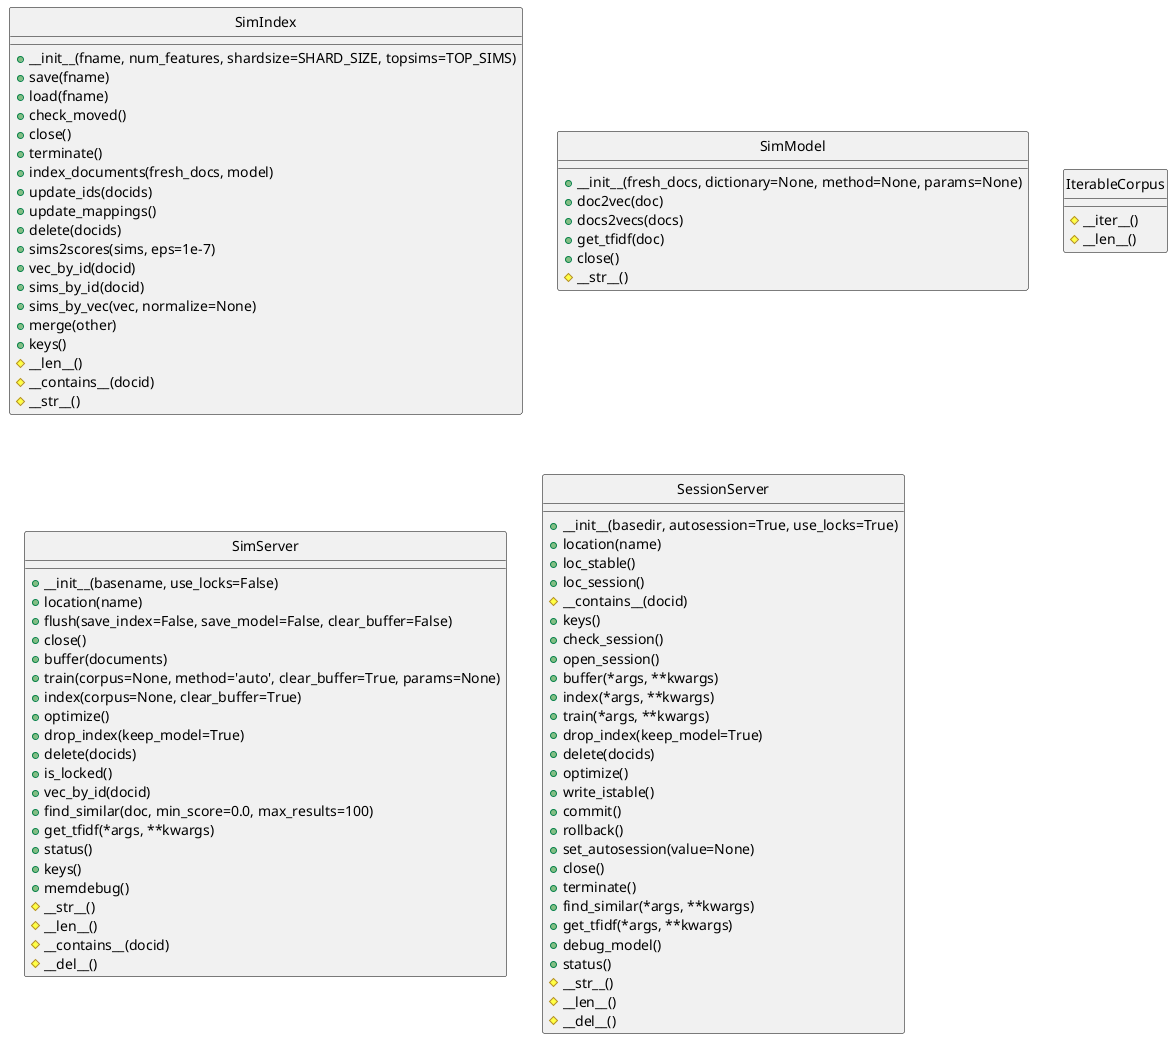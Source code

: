 @startuml

'skinparam monochrome true
'skinparam classBackgroundColor White
skinparam classArrowColor Black
skinparam classBorderColor Black
skinparam stereotypeCBackgroundColor Gray
'hide members
hide circle

class SimIndex {
    +__init__(fname, num_features, shardsize=SHARD_SIZE, topsims=TOP_SIMS)
    +save(fname)
    +load(fname)
    +check_moved()
    +close()
    +terminate()
    +index_documents(fresh_docs, model)
    +update_ids(docids)
    +update_mappings()
    +delete(docids)
    +sims2scores(sims, eps=1e-7)
    +vec_by_id(docid)
    +sims_by_id(docid)
    +sims_by_vec(vec, normalize=None)
    +merge(other)
    +keys()
    #__len__()
    #__contains__(docid)
    #__str__()
}

class SimModel {
    +__init__(fresh_docs, dictionary=None, method=None, params=None)
    +doc2vec(doc)
    +docs2vecs(docs)
    +get_tfidf(doc)
    +close()
    #__str__()
}

class IterableCorpus {
    #__iter__()
    #__len__()
}

class SimServer {
    +__init__(basename, use_locks=False)
    +location(name)
    +flush(save_index=False, save_model=False, clear_buffer=False)
    +close()
    +buffer(documents)
    +train(corpus=None, method='auto', clear_buffer=True, params=None)
    +index(corpus=None, clear_buffer=True)
    +optimize()
    +drop_index(keep_model=True)
    +delete(docids)
    +is_locked()
    +vec_by_id(docid)
    +find_similar(doc, min_score=0.0, max_results=100)
    +get_tfidf(*args, **kwargs)
    +status()
    +keys()
    +memdebug()
    #__str__()
    #__len__()
    #__contains__(docid)
    #__del__()
}

class SessionServer {
    +__init__(basedir, autosession=True, use_locks=True)
    +location(name)
    +loc_stable()
    +loc_session()
    #__contains__(docid)
    +keys()
    +check_session()
    +open_session()
    +buffer(*args, **kwargs)
    +index(*args, **kwargs)
    +train(*args, **kwargs)
    +drop_index(keep_model=True)
    +delete(docids)
    +optimize()
    +write_istable()
    +commit()
    +rollback()
    +set_autosession(value=None)
    +close()
    +terminate()
    +find_similar(*args, **kwargs)
    +get_tfidf(*args, **kwargs)
    +debug_model()
    +status()
    #__str__()
    #__len__()
    #__del__()
}

'SimIndex -u-|> gensim.utils.SaveLoad
'SimModel -r-|> gensim.utils.SaveLoad
'SessionServer -u-|> gensim.utils.SaveLoad

@enduml